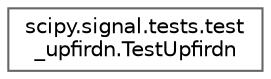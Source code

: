digraph "Graphical Class Hierarchy"
{
 // LATEX_PDF_SIZE
  bgcolor="transparent";
  edge [fontname=Helvetica,fontsize=10,labelfontname=Helvetica,labelfontsize=10];
  node [fontname=Helvetica,fontsize=10,shape=box,height=0.2,width=0.4];
  rankdir="LR";
  Node0 [id="Node000000",label="scipy.signal.tests.test\l_upfirdn.TestUpfirdn",height=0.2,width=0.4,color="grey40", fillcolor="white", style="filled",URL="$d4/da9/classscipy_1_1signal_1_1tests_1_1test__upfirdn_1_1TestUpfirdn.html",tooltip=" "];
}
